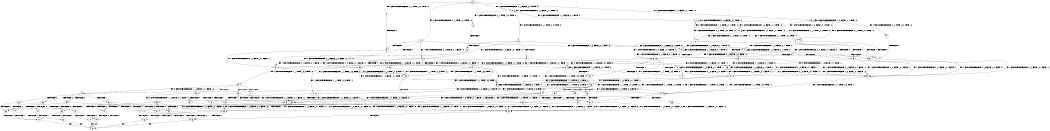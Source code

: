 digraph BCG {
size = "7, 10.5";
center = TRUE;
node [shape = circle];
0 [peripheries = 2];
0 -> 1 [label = "EX !0 !ATOMIC_EXCH_BRANCH (2, +1, TRUE, +0, 2, TRUE) !:0:"];
0 -> 2 [label = "EX !1 !ATOMIC_EXCH_BRANCH (2, +0, FALSE, +0, 1, TRUE) !:0:"];
0 -> 3 [label = "EX !2 !ATOMIC_EXCH_BRANCH (1, +0, FALSE, +0, 1, TRUE) !:0:"];
0 -> 4 [label = "EX !0 !ATOMIC_EXCH_BRANCH (2, +1, TRUE, +0, 2, TRUE) !:0:"];
1 -> 5 [label = "TERMINATE !0"];
2 -> 6 [label = "EX !0 !ATOMIC_EXCH_BRANCH (2, +1, TRUE, +0, 2, TRUE) !:0:"];
2 -> 7 [label = "EX !2 !ATOMIC_EXCH_BRANCH (1, +0, FALSE, +0, 1, TRUE) !:0:"];
2 -> 8 [label = "EX !0 !ATOMIC_EXCH_BRANCH (2, +1, TRUE, +0, 2, TRUE) !:0:"];
2 -> 2 [label = "EX !1 !ATOMIC_EXCH_BRANCH (2, +0, FALSE, +0, 1, TRUE) !:0:"];
3 -> 9 [label = "EX !0 !ATOMIC_EXCH_BRANCH (2, +1, TRUE, +0, 2, TRUE) !:0:"];
3 -> 10 [label = "EX !1 !ATOMIC_EXCH_BRANCH (2, +0, FALSE, +0, 1, TRUE) !:0:"];
3 -> 11 [label = "EX !0 !ATOMIC_EXCH_BRANCH (2, +1, TRUE, +0, 2, TRUE) !:0:"];
3 -> 3 [label = "EX !2 !ATOMIC_EXCH_BRANCH (1, +0, FALSE, +0, 1, TRUE) !:0:"];
4 -> 5 [label = "TERMINATE !0"];
4 -> 12 [label = "TERMINATE !0"];
4 -> 13 [label = "EX !1 !ATOMIC_EXCH_BRANCH (2, +0, FALSE, +0, 1, FALSE) !:0:"];
4 -> 14 [label = "EX !2 !ATOMIC_EXCH_BRANCH (1, +0, FALSE, +0, 1, TRUE) !:0:"];
5 -> 15 [label = "EX !1 !ATOMIC_EXCH_BRANCH (2, +0, FALSE, +0, 1, FALSE) !:1:"];
6 -> 16 [label = "TERMINATE !0"];
7 -> 17 [label = "EX !0 !ATOMIC_EXCH_BRANCH (2, +1, TRUE, +0, 2, TRUE) !:0:"];
7 -> 18 [label = "EX !0 !ATOMIC_EXCH_BRANCH (2, +1, TRUE, +0, 2, TRUE) !:0:"];
7 -> 7 [label = "EX !2 !ATOMIC_EXCH_BRANCH (1, +0, FALSE, +0, 1, TRUE) !:0:"];
7 -> 10 [label = "EX !1 !ATOMIC_EXCH_BRANCH (2, +0, FALSE, +0, 1, TRUE) !:0:"];
8 -> 16 [label = "TERMINATE !0"];
8 -> 19 [label = "TERMINATE !0"];
8 -> 20 [label = "EX !2 !ATOMIC_EXCH_BRANCH (1, +0, FALSE, +0, 1, TRUE) !:0:"];
8 -> 13 [label = "EX !1 !ATOMIC_EXCH_BRANCH (2, +0, FALSE, +0, 1, FALSE) !:0:"];
9 -> 21 [label = "TERMINATE !0"];
10 -> 17 [label = "EX !0 !ATOMIC_EXCH_BRANCH (2, +1, TRUE, +0, 2, TRUE) !:0:"];
10 -> 18 [label = "EX !0 !ATOMIC_EXCH_BRANCH (2, +1, TRUE, +0, 2, TRUE) !:0:"];
10 -> 7 [label = "EX !2 !ATOMIC_EXCH_BRANCH (1, +0, FALSE, +0, 1, TRUE) !:0:"];
10 -> 10 [label = "EX !1 !ATOMIC_EXCH_BRANCH (2, +0, FALSE, +0, 1, TRUE) !:0:"];
11 -> 21 [label = "TERMINATE !0"];
11 -> 22 [label = "TERMINATE !0"];
11 -> 23 [label = "EX !1 !ATOMIC_EXCH_BRANCH (2, +0, FALSE, +0, 1, FALSE) !:0:"];
11 -> 14 [label = "EX !2 !ATOMIC_EXCH_BRANCH (1, +0, FALSE, +0, 1, TRUE) !:0:"];
12 -> 15 [label = "EX !1 !ATOMIC_EXCH_BRANCH (2, +0, FALSE, +0, 1, FALSE) !:1:"];
12 -> 24 [label = "EX !2 !ATOMIC_EXCH_BRANCH (1, +0, FALSE, +0, 1, TRUE) !:1:"];
12 -> 25 [label = "EX !1 !ATOMIC_EXCH_BRANCH (2, +0, FALSE, +0, 1, FALSE) !:1:"];
13 -> 26 [label = "TERMINATE !0"];
13 -> 27 [label = "TERMINATE !0"];
13 -> 28 [label = "EX !2 !ATOMIC_EXCH_BRANCH (1, +0, FALSE, +0, 1, TRUE) !:0:"];
13 -> 29 [label = "EX !1 !ATOMIC_EXCH_BRANCH (1, +1, TRUE, +0, 3, TRUE) !:0:"];
14 -> 21 [label = "TERMINATE !0"];
14 -> 22 [label = "TERMINATE !0"];
14 -> 23 [label = "EX !1 !ATOMIC_EXCH_BRANCH (2, +0, FALSE, +0, 1, FALSE) !:0:"];
14 -> 14 [label = "EX !2 !ATOMIC_EXCH_BRANCH (1, +0, FALSE, +0, 1, TRUE) !:0:"];
15 -> 30 [label = "EX !1 !ATOMIC_EXCH_BRANCH (1, +1, TRUE, +0, 3, TRUE) !:1:"];
16 -> 15 [label = "EX !1 !ATOMIC_EXCH_BRANCH (2, +0, FALSE, +0, 1, FALSE) !:1:"];
17 -> 31 [label = "TERMINATE !0"];
18 -> 31 [label = "TERMINATE !0"];
18 -> 32 [label = "TERMINATE !0"];
18 -> 20 [label = "EX !2 !ATOMIC_EXCH_BRANCH (1, +0, FALSE, +0, 1, TRUE) !:0:"];
18 -> 23 [label = "EX !1 !ATOMIC_EXCH_BRANCH (2, +0, FALSE, +0, 1, FALSE) !:0:"];
19 -> 15 [label = "EX !1 !ATOMIC_EXCH_BRANCH (2, +0, FALSE, +0, 1, FALSE) !:1:"];
19 -> 33 [label = "EX !2 !ATOMIC_EXCH_BRANCH (1, +0, FALSE, +0, 1, TRUE) !:1:"];
19 -> 25 [label = "EX !1 !ATOMIC_EXCH_BRANCH (2, +0, FALSE, +0, 1, FALSE) !:1:"];
20 -> 31 [label = "TERMINATE !0"];
20 -> 32 [label = "TERMINATE !0"];
20 -> 20 [label = "EX !2 !ATOMIC_EXCH_BRANCH (1, +0, FALSE, +0, 1, TRUE) !:0:"];
20 -> 23 [label = "EX !1 !ATOMIC_EXCH_BRANCH (2, +0, FALSE, +0, 1, FALSE) !:0:"];
21 -> 34 [label = "EX !1 !ATOMIC_EXCH_BRANCH (2, +0, FALSE, +0, 1, FALSE) !:1:"];
22 -> 34 [label = "EX !1 !ATOMIC_EXCH_BRANCH (2, +0, FALSE, +0, 1, FALSE) !:1:"];
22 -> 35 [label = "EX !1 !ATOMIC_EXCH_BRANCH (2, +0, FALSE, +0, 1, FALSE) !:1:"];
22 -> 24 [label = "EX !2 !ATOMIC_EXCH_BRANCH (1, +0, FALSE, +0, 1, TRUE) !:1:"];
23 -> 36 [label = "TERMINATE !0"];
23 -> 37 [label = "TERMINATE !0"];
23 -> 28 [label = "EX !2 !ATOMIC_EXCH_BRANCH (1, +0, FALSE, +0, 1, TRUE) !:0:"];
23 -> 38 [label = "EX !1 !ATOMIC_EXCH_BRANCH (1, +1, TRUE, +0, 3, TRUE) !:0:"];
24 -> 34 [label = "EX !1 !ATOMIC_EXCH_BRANCH (2, +0, FALSE, +0, 1, FALSE) !:1:"];
24 -> 35 [label = "EX !1 !ATOMIC_EXCH_BRANCH (2, +0, FALSE, +0, 1, FALSE) !:1:"];
24 -> 24 [label = "EX !2 !ATOMIC_EXCH_BRANCH (1, +0, FALSE, +0, 1, TRUE) !:1:"];
25 -> 30 [label = "EX !1 !ATOMIC_EXCH_BRANCH (1, +1, TRUE, +0, 3, TRUE) !:1:"];
25 -> 39 [label = "EX !2 !ATOMIC_EXCH_BRANCH (1, +0, FALSE, +0, 1, TRUE) !:1:"];
25 -> 40 [label = "EX !1 !ATOMIC_EXCH_BRANCH (1, +1, TRUE, +0, 3, TRUE) !:1:"];
26 -> 30 [label = "EX !1 !ATOMIC_EXCH_BRANCH (1, +1, TRUE, +0, 3, TRUE) !:1:"];
27 -> 30 [label = "EX !1 !ATOMIC_EXCH_BRANCH (1, +1, TRUE, +0, 3, TRUE) !:1:"];
27 -> 39 [label = "EX !2 !ATOMIC_EXCH_BRANCH (1, +0, FALSE, +0, 1, TRUE) !:1:"];
27 -> 40 [label = "EX !1 !ATOMIC_EXCH_BRANCH (1, +1, TRUE, +0, 3, TRUE) !:1:"];
28 -> 36 [label = "TERMINATE !0"];
28 -> 37 [label = "TERMINATE !0"];
28 -> 28 [label = "EX !2 !ATOMIC_EXCH_BRANCH (1, +0, FALSE, +0, 1, TRUE) !:0:"];
28 -> 38 [label = "EX !1 !ATOMIC_EXCH_BRANCH (1, +1, TRUE, +0, 3, TRUE) !:0:"];
29 -> 41 [label = "TERMINATE !0"];
29 -> 42 [label = "TERMINATE !1"];
29 -> 43 [label = "TERMINATE !0"];
29 -> 44 [label = "EX !2 !ATOMIC_EXCH_BRANCH (1, +0, FALSE, +0, 1, FALSE) !:0:"];
30 -> 45 [label = "TERMINATE !1"];
31 -> 34 [label = "EX !1 !ATOMIC_EXCH_BRANCH (2, +0, FALSE, +0, 1, FALSE) !:1:"];
32 -> 34 [label = "EX !1 !ATOMIC_EXCH_BRANCH (2, +0, FALSE, +0, 1, FALSE) !:1:"];
32 -> 33 [label = "EX !2 !ATOMIC_EXCH_BRANCH (1, +0, FALSE, +0, 1, TRUE) !:1:"];
32 -> 35 [label = "EX !1 !ATOMIC_EXCH_BRANCH (2, +0, FALSE, +0, 1, FALSE) !:1:"];
33 -> 34 [label = "EX !1 !ATOMIC_EXCH_BRANCH (2, +0, FALSE, +0, 1, FALSE) !:1:"];
33 -> 33 [label = "EX !2 !ATOMIC_EXCH_BRANCH (1, +0, FALSE, +0, 1, TRUE) !:1:"];
33 -> 35 [label = "EX !1 !ATOMIC_EXCH_BRANCH (2, +0, FALSE, +0, 1, FALSE) !:1:"];
34 -> 46 [label = "EX !1 !ATOMIC_EXCH_BRANCH (1, +1, TRUE, +0, 3, TRUE) !:1:"];
35 -> 46 [label = "EX !1 !ATOMIC_EXCH_BRANCH (1, +1, TRUE, +0, 3, TRUE) !:1:"];
35 -> 39 [label = "EX !2 !ATOMIC_EXCH_BRANCH (1, +0, FALSE, +0, 1, TRUE) !:1:"];
35 -> 47 [label = "EX !1 !ATOMIC_EXCH_BRANCH (1, +1, TRUE, +0, 3, TRUE) !:1:"];
36 -> 46 [label = "EX !1 !ATOMIC_EXCH_BRANCH (1, +1, TRUE, +0, 3, TRUE) !:1:"];
37 -> 46 [label = "EX !1 !ATOMIC_EXCH_BRANCH (1, +1, TRUE, +0, 3, TRUE) !:1:"];
37 -> 39 [label = "EX !2 !ATOMIC_EXCH_BRANCH (1, +0, FALSE, +0, 1, TRUE) !:1:"];
37 -> 47 [label = "EX !1 !ATOMIC_EXCH_BRANCH (1, +1, TRUE, +0, 3, TRUE) !:1:"];
38 -> 48 [label = "TERMINATE !0"];
38 -> 49 [label = "TERMINATE !1"];
38 -> 50 [label = "TERMINATE !0"];
38 -> 44 [label = "EX !2 !ATOMIC_EXCH_BRANCH (1, +0, FALSE, +0, 1, FALSE) !:0:"];
39 -> 46 [label = "EX !1 !ATOMIC_EXCH_BRANCH (1, +1, TRUE, +0, 3, TRUE) !:1:"];
39 -> 39 [label = "EX !2 !ATOMIC_EXCH_BRANCH (1, +0, FALSE, +0, 1, TRUE) !:1:"];
39 -> 47 [label = "EX !1 !ATOMIC_EXCH_BRANCH (1, +1, TRUE, +0, 3, TRUE) !:1:"];
40 -> 45 [label = "TERMINATE !1"];
40 -> 51 [label = "TERMINATE !1"];
40 -> 52 [label = "EX !2 !ATOMIC_EXCH_BRANCH (1, +0, FALSE, +0, 1, FALSE) !:1:"];
41 -> 45 [label = "TERMINATE !1"];
42 -> 53 [label = "TERMINATE !0"];
42 -> 54 [label = "TERMINATE !0"];
42 -> 55 [label = "EX !2 !ATOMIC_EXCH_BRANCH (1, +0, FALSE, +0, 1, FALSE) !:0:"];
43 -> 45 [label = "TERMINATE !1"];
43 -> 51 [label = "TERMINATE !1"];
43 -> 52 [label = "EX !2 !ATOMIC_EXCH_BRANCH (1, +0, FALSE, +0, 1, FALSE) !:1:"];
44 -> 56 [label = "TERMINATE !0"];
44 -> 57 [label = "TERMINATE !1"];
44 -> 58 [label = "TERMINATE !2"];
44 -> 59 [label = "TERMINATE !0"];
45 -> 60 [label = "EX !2 !ATOMIC_EXCH_BRANCH (1, +0, FALSE, +0, 1, FALSE) !:2:"];
46 -> 61 [label = "TERMINATE !1"];
47 -> 61 [label = "TERMINATE !1"];
47 -> 62 [label = "TERMINATE !1"];
47 -> 52 [label = "EX !2 !ATOMIC_EXCH_BRANCH (1, +0, FALSE, +0, 1, FALSE) !:1:"];
48 -> 61 [label = "TERMINATE !1"];
49 -> 63 [label = "TERMINATE !0"];
49 -> 64 [label = "TERMINATE !0"];
49 -> 55 [label = "EX !2 !ATOMIC_EXCH_BRANCH (1, +0, FALSE, +0, 1, FALSE) !:0:"];
50 -> 61 [label = "TERMINATE !1"];
50 -> 62 [label = "TERMINATE !1"];
50 -> 52 [label = "EX !2 !ATOMIC_EXCH_BRANCH (1, +0, FALSE, +0, 1, FALSE) !:1:"];
51 -> 60 [label = "EX !2 !ATOMIC_EXCH_BRANCH (1, +0, FALSE, +0, 1, FALSE) !:2:"];
51 -> 65 [label = "EX !2 !ATOMIC_EXCH_BRANCH (1, +0, FALSE, +0, 1, FALSE) !:2:"];
52 -> 66 [label = "TERMINATE !2"];
52 -> 67 [label = "TERMINATE !1"];
52 -> 68 [label = "TERMINATE !2"];
53 -> 60 [label = "EX !2 !ATOMIC_EXCH_BRANCH (1, +0, FALSE, +0, 1, FALSE) !:2:"];
54 -> 60 [label = "EX !2 !ATOMIC_EXCH_BRANCH (1, +0, FALSE, +0, 1, FALSE) !:2:"];
54 -> 65 [label = "EX !2 !ATOMIC_EXCH_BRANCH (1, +0, FALSE, +0, 1, FALSE) !:2:"];
55 -> 69 [label = "TERMINATE !0"];
55 -> 70 [label = "TERMINATE !2"];
55 -> 71 [label = "TERMINATE !0"];
56 -> 66 [label = "TERMINATE !2"];
57 -> 69 [label = "TERMINATE !0"];
57 -> 70 [label = "TERMINATE !2"];
57 -> 71 [label = "TERMINATE !0"];
58 -> 72 [label = "TERMINATE !0"];
58 -> 73 [label = "TERMINATE !1"];
58 -> 74 [label = "TERMINATE !0"];
59 -> 66 [label = "TERMINATE !2"];
59 -> 67 [label = "TERMINATE !1"];
59 -> 68 [label = "TERMINATE !2"];
60 -> 75 [label = "TERMINATE !2"];
61 -> 60 [label = "EX !2 !ATOMIC_EXCH_BRANCH (1, +0, FALSE, +0, 1, FALSE) !:2:"];
62 -> 60 [label = "EX !2 !ATOMIC_EXCH_BRANCH (1, +0, FALSE, +0, 1, FALSE) !:2:"];
62 -> 65 [label = "EX !2 !ATOMIC_EXCH_BRANCH (1, +0, FALSE, +0, 1, FALSE) !:2:"];
63 -> 60 [label = "EX !2 !ATOMIC_EXCH_BRANCH (1, +0, FALSE, +0, 1, FALSE) !:2:"];
64 -> 60 [label = "EX !2 !ATOMIC_EXCH_BRANCH (1, +0, FALSE, +0, 1, FALSE) !:2:"];
64 -> 65 [label = "EX !2 !ATOMIC_EXCH_BRANCH (1, +0, FALSE, +0, 1, FALSE) !:2:"];
65 -> 75 [label = "TERMINATE !2"];
65 -> 76 [label = "TERMINATE !2"];
66 -> 77 [label = "TERMINATE !1"];
67 -> 75 [label = "TERMINATE !2"];
67 -> 76 [label = "TERMINATE !2"];
68 -> 77 [label = "TERMINATE !1"];
68 -> 78 [label = "TERMINATE !1"];
69 -> 75 [label = "TERMINATE !2"];
70 -> 79 [label = "TERMINATE !0"];
70 -> 80 [label = "TERMINATE !0"];
71 -> 75 [label = "TERMINATE !2"];
71 -> 76 [label = "TERMINATE !2"];
72 -> 77 [label = "TERMINATE !1"];
73 -> 79 [label = "TERMINATE !0"];
73 -> 80 [label = "TERMINATE !0"];
74 -> 77 [label = "TERMINATE !1"];
74 -> 78 [label = "TERMINATE !1"];
75 -> 81 [label = "exit"];
76 -> 81 [label = "exit"];
77 -> 81 [label = "exit"];
78 -> 81 [label = "exit"];
79 -> 81 [label = "exit"];
80 -> 81 [label = "exit"];
}
